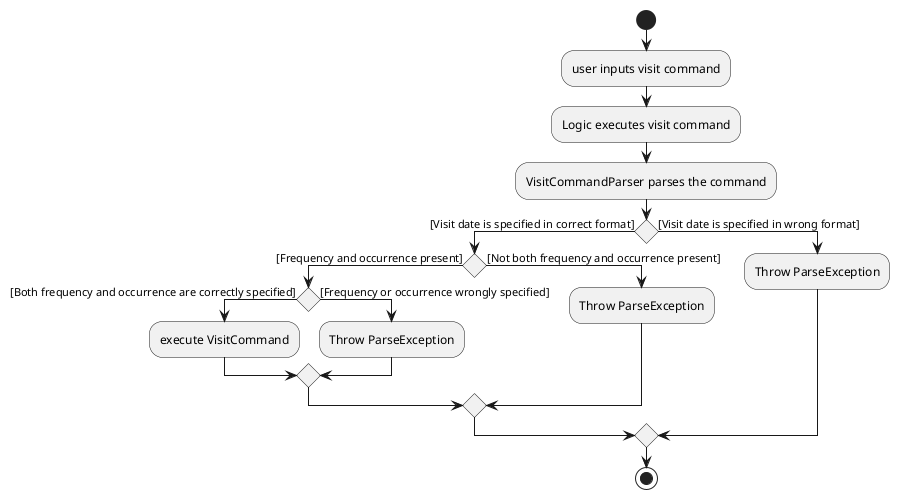 @startuml
start
:user inputs visit command;
:Logic executes visit command;
:VisitCommandParser parses the command;

if () then ([Visit date is specified in correct format])
    if() then ([Frequency and occurrence present])
        if() then ([Both frequency and occurrence are correctly specified])
            :execute VisitCommand;
        else ([Frequency or occurrence wrongly specified])
            :Throw ParseException;
        endif

    else ([Not both frequency and occurrence present])
        :Throw ParseException;
    endif

else ([Visit date is specified in wrong format])
    :Throw ParseException;

endif
stop

@enduml